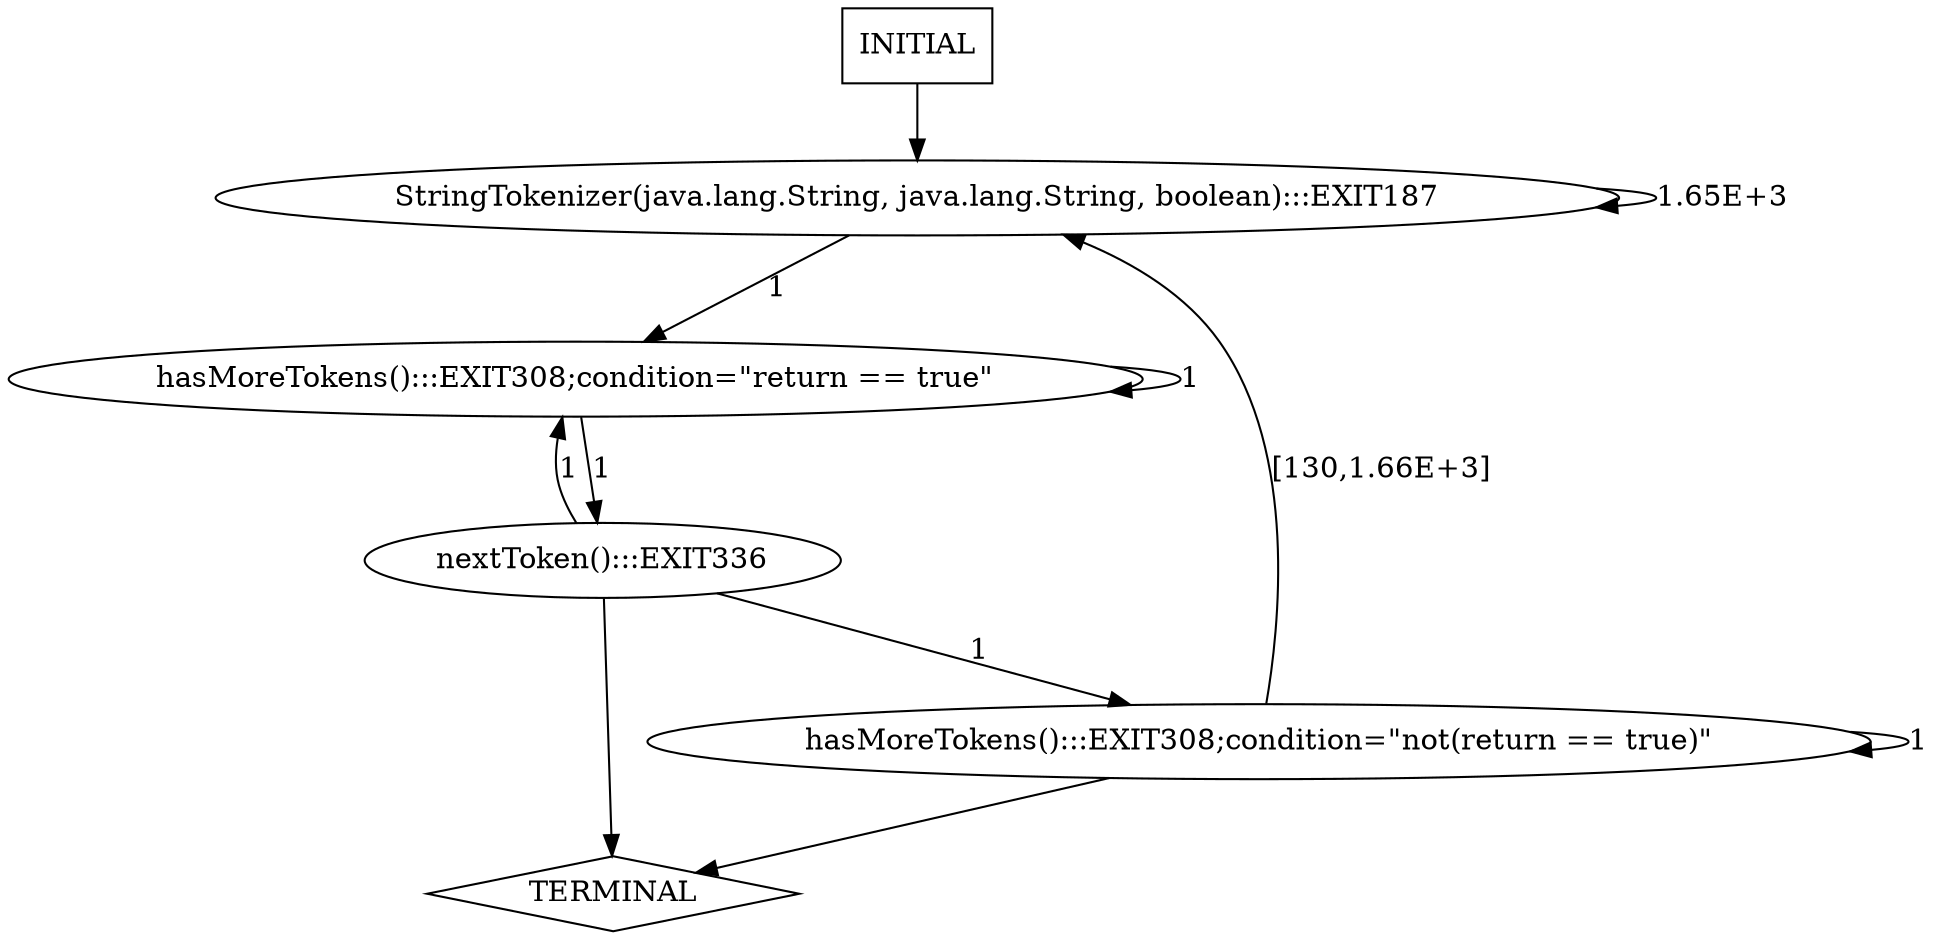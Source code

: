 digraph G {
  0 [label="StringTokenizer(java.lang.String, java.lang.String, boolean):::EXIT187"];
  1 [label="hasMoreTokens():::EXIT308;condition=\"not(return == true)\""];
  2 [label="hasMoreTokens():::EXIT308;condition=\"return == true\""];
  3 [label="nextToken():::EXIT336"];
  4 [label="TERMINAL",shape=diamond];
  5 [label="INITIAL",shape=box];
0->0 [label="1.65E+3"];
0->2 [label="1"];
1->0 [label="[130,1.66E+3]"];
1->1 [label="1"];
1->4 [label=""];
2->2 [label="1"];
2->3 [label="1"];
3->1 [label="1"];
3->2 [label="1"];
3->4 [label=""];
5->0 [label=""];
}
